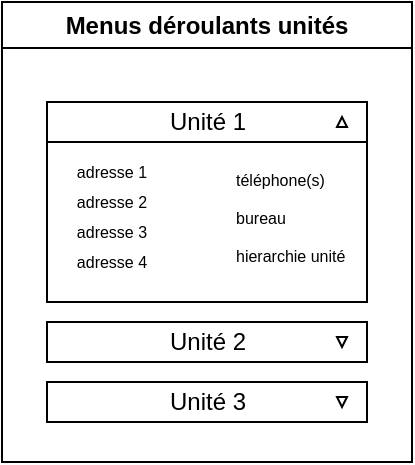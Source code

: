 <mxfile version="21.2.8" type="device">
  <diagram name="Page-1" id="qi3WBvxj1feacmrWo1cH">
    <mxGraphModel dx="437" dy="382" grid="1" gridSize="10" guides="1" tooltips="1" connect="1" arrows="1" fold="1" page="1" pageScale="1" pageWidth="850" pageHeight="1100" math="0" shadow="0">
      <root>
        <mxCell id="0" />
        <mxCell id="1" parent="0" />
        <mxCell id="9a7CvDR1nW1__JU-RupC-2" value="Menus déroulants unités" style="swimlane;whiteSpace=wrap;html=1;" vertex="1" parent="1">
          <mxGeometry x="355" y="300" width="205" height="230" as="geometry" />
        </mxCell>
        <mxCell id="9a7CvDR1nW1__JU-RupC-3" value="Unité 1" style="rounded=0;whiteSpace=wrap;html=1;" vertex="1" parent="9a7CvDR1nW1__JU-RupC-2">
          <mxGeometry x="22.5" y="50" width="160" height="20" as="geometry" />
        </mxCell>
        <mxCell id="9a7CvDR1nW1__JU-RupC-13" value="" style="triangle;whiteSpace=wrap;html=1;rotation=-90;" vertex="1" parent="9a7CvDR1nW1__JU-RupC-2">
          <mxGeometry x="167.5" y="57.5" width="5" height="5" as="geometry" />
        </mxCell>
        <mxCell id="9a7CvDR1nW1__JU-RupC-20" value="" style="rounded=0;whiteSpace=wrap;html=1;" vertex="1" parent="9a7CvDR1nW1__JU-RupC-2">
          <mxGeometry x="22.5" y="70" width="160" height="80" as="geometry" />
        </mxCell>
        <mxCell id="9a7CvDR1nW1__JU-RupC-22" value="adresse 1" style="text;html=1;strokeColor=none;fillColor=none;align=center;verticalAlign=middle;whiteSpace=wrap;rounded=0;fontSize=8;" vertex="1" parent="9a7CvDR1nW1__JU-RupC-2">
          <mxGeometry x="5" y="75" width="100" height="20" as="geometry" />
        </mxCell>
        <mxCell id="9a7CvDR1nW1__JU-RupC-23" value="téléphone(s)&lt;br&gt;&lt;br style=&quot;font-size: 8px;&quot;&gt;&lt;div style=&quot;&quot;&gt;&lt;span style=&quot;background-color: initial;&quot;&gt;bureau&lt;/span&gt;&lt;/div&gt;&lt;div style=&quot;&quot;&gt;&lt;span style=&quot;background-color: initial;&quot;&gt;&lt;br&gt;&lt;/span&gt;&lt;/div&gt;hierarchie unité" style="text;html=1;strokeColor=none;fillColor=none;align=left;verticalAlign=middle;whiteSpace=wrap;rounded=0;fontSize=8;" vertex="1" parent="9a7CvDR1nW1__JU-RupC-2">
          <mxGeometry x="115" y="85" width="57.5" height="45" as="geometry" />
        </mxCell>
        <mxCell id="9a7CvDR1nW1__JU-RupC-24" value="adresse 2" style="text;html=1;strokeColor=none;fillColor=none;align=center;verticalAlign=middle;whiteSpace=wrap;rounded=0;fontSize=8;" vertex="1" parent="9a7CvDR1nW1__JU-RupC-2">
          <mxGeometry x="5" y="90" width="100" height="20" as="geometry" />
        </mxCell>
        <mxCell id="9a7CvDR1nW1__JU-RupC-25" value="adresse 3" style="text;html=1;strokeColor=none;fillColor=none;align=center;verticalAlign=middle;whiteSpace=wrap;rounded=0;fontSize=8;" vertex="1" parent="9a7CvDR1nW1__JU-RupC-2">
          <mxGeometry x="5" y="105" width="100" height="20" as="geometry" />
        </mxCell>
        <mxCell id="9a7CvDR1nW1__JU-RupC-26" value="adresse 4" style="text;html=1;strokeColor=none;fillColor=none;align=center;verticalAlign=middle;whiteSpace=wrap;rounded=0;fontSize=8;" vertex="1" parent="9a7CvDR1nW1__JU-RupC-2">
          <mxGeometry x="5" y="120" width="100" height="20" as="geometry" />
        </mxCell>
        <mxCell id="9a7CvDR1nW1__JU-RupC-4" value="Unité 2" style="rounded=0;whiteSpace=wrap;html=1;" vertex="1" parent="1">
          <mxGeometry x="377.5" y="460" width="160" height="20" as="geometry" />
        </mxCell>
        <mxCell id="9a7CvDR1nW1__JU-RupC-5" value="Unité 3" style="rounded=0;whiteSpace=wrap;html=1;" vertex="1" parent="1">
          <mxGeometry x="377.5" y="490" width="160" height="20" as="geometry" />
        </mxCell>
        <mxCell id="9a7CvDR1nW1__JU-RupC-16" value="" style="triangle;whiteSpace=wrap;html=1;rotation=90;" vertex="1" parent="1">
          <mxGeometry x="522.5" y="467.5" width="5" height="5" as="geometry" />
        </mxCell>
        <mxCell id="9a7CvDR1nW1__JU-RupC-17" value="" style="triangle;whiteSpace=wrap;html=1;rotation=90;" vertex="1" parent="1">
          <mxGeometry x="522.5" y="497.5" width="5" height="5" as="geometry" />
        </mxCell>
      </root>
    </mxGraphModel>
  </diagram>
</mxfile>
